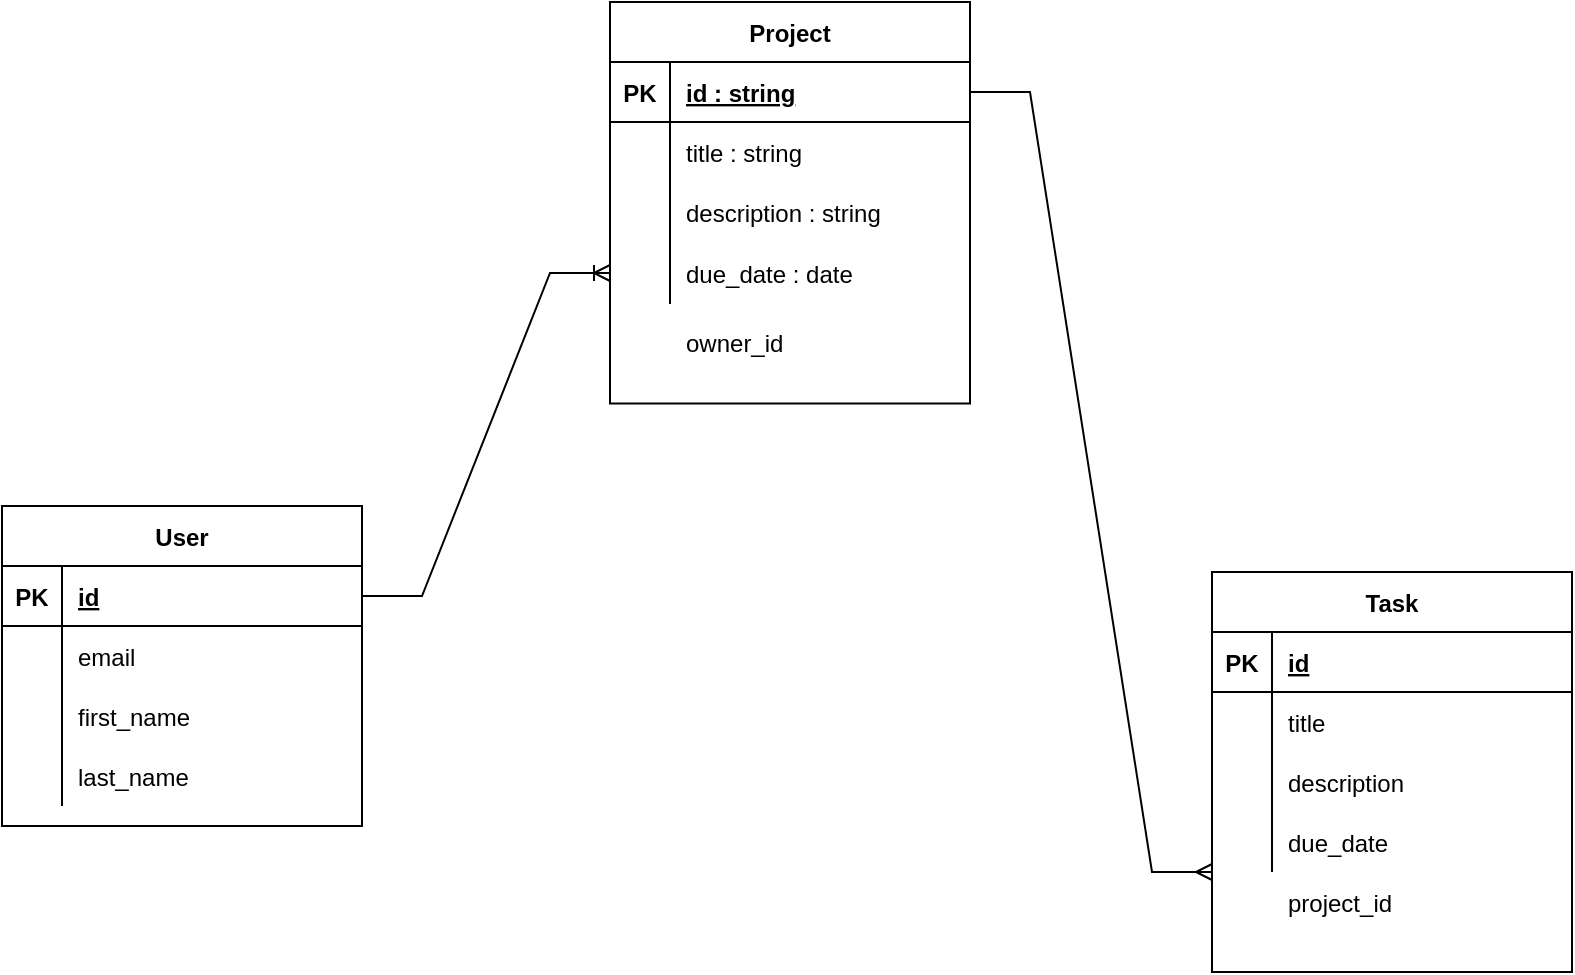 <mxfile version="15.7.3" type="device"><diagram id="C5RBs43oDa-KdzZeNtuy" name="Page-1"><mxGraphModel dx="1426" dy="770" grid="0" gridSize="10" guides="1" tooltips="1" connect="1" arrows="1" fold="1" page="1" pageScale="1" pageWidth="827" pageHeight="1169" math="0" shadow="0"><root><mxCell id="WIyWlLk6GJQsqaUBKTNV-0"/><mxCell id="WIyWlLk6GJQsqaUBKTNV-1" parent="WIyWlLk6GJQsqaUBKTNV-0"/><mxCell id="O2TelVLhTbUQGyEvrpwM-4" value="User" style="shape=table;startSize=30;container=1;collapsible=1;childLayout=tableLayout;fixedRows=1;rowLines=0;fontStyle=1;align=center;resizeLast=1;" vertex="1" parent="WIyWlLk6GJQsqaUBKTNV-1"><mxGeometry x="15" y="338" width="180" height="160" as="geometry"/></mxCell><mxCell id="O2TelVLhTbUQGyEvrpwM-5" value="" style="shape=partialRectangle;collapsible=0;dropTarget=0;pointerEvents=0;fillColor=none;top=0;left=0;bottom=1;right=0;points=[[0,0.5],[1,0.5]];portConstraint=eastwest;" vertex="1" parent="O2TelVLhTbUQGyEvrpwM-4"><mxGeometry y="30" width="180" height="30" as="geometry"/></mxCell><mxCell id="O2TelVLhTbUQGyEvrpwM-6" value="PK" style="shape=partialRectangle;connectable=0;fillColor=none;top=0;left=0;bottom=0;right=0;fontStyle=1;overflow=hidden;" vertex="1" parent="O2TelVLhTbUQGyEvrpwM-5"><mxGeometry width="30" height="30" as="geometry"><mxRectangle width="30" height="30" as="alternateBounds"/></mxGeometry></mxCell><mxCell id="O2TelVLhTbUQGyEvrpwM-7" value="id" style="shape=partialRectangle;connectable=0;fillColor=none;top=0;left=0;bottom=0;right=0;align=left;spacingLeft=6;fontStyle=5;overflow=hidden;" vertex="1" parent="O2TelVLhTbUQGyEvrpwM-5"><mxGeometry x="30" width="150" height="30" as="geometry"><mxRectangle width="150" height="30" as="alternateBounds"/></mxGeometry></mxCell><mxCell id="O2TelVLhTbUQGyEvrpwM-8" value="" style="shape=partialRectangle;collapsible=0;dropTarget=0;pointerEvents=0;fillColor=none;top=0;left=0;bottom=0;right=0;points=[[0,0.5],[1,0.5]];portConstraint=eastwest;" vertex="1" parent="O2TelVLhTbUQGyEvrpwM-4"><mxGeometry y="60" width="180" height="30" as="geometry"/></mxCell><mxCell id="O2TelVLhTbUQGyEvrpwM-9" value="" style="shape=partialRectangle;connectable=0;fillColor=none;top=0;left=0;bottom=0;right=0;editable=1;overflow=hidden;" vertex="1" parent="O2TelVLhTbUQGyEvrpwM-8"><mxGeometry width="30" height="30" as="geometry"><mxRectangle width="30" height="30" as="alternateBounds"/></mxGeometry></mxCell><mxCell id="O2TelVLhTbUQGyEvrpwM-10" value="email" style="shape=partialRectangle;connectable=0;fillColor=none;top=0;left=0;bottom=0;right=0;align=left;spacingLeft=6;overflow=hidden;" vertex="1" parent="O2TelVLhTbUQGyEvrpwM-8"><mxGeometry x="30" width="150" height="30" as="geometry"><mxRectangle width="150" height="30" as="alternateBounds"/></mxGeometry></mxCell><mxCell id="O2TelVLhTbUQGyEvrpwM-11" value="" style="shape=partialRectangle;collapsible=0;dropTarget=0;pointerEvents=0;fillColor=none;top=0;left=0;bottom=0;right=0;points=[[0,0.5],[1,0.5]];portConstraint=eastwest;" vertex="1" parent="O2TelVLhTbUQGyEvrpwM-4"><mxGeometry y="90" width="180" height="30" as="geometry"/></mxCell><mxCell id="O2TelVLhTbUQGyEvrpwM-12" value="" style="shape=partialRectangle;connectable=0;fillColor=none;top=0;left=0;bottom=0;right=0;editable=1;overflow=hidden;" vertex="1" parent="O2TelVLhTbUQGyEvrpwM-11"><mxGeometry width="30" height="30" as="geometry"><mxRectangle width="30" height="30" as="alternateBounds"/></mxGeometry></mxCell><mxCell id="O2TelVLhTbUQGyEvrpwM-13" value="first_name" style="shape=partialRectangle;connectable=0;fillColor=none;top=0;left=0;bottom=0;right=0;align=left;spacingLeft=6;overflow=hidden;" vertex="1" parent="O2TelVLhTbUQGyEvrpwM-11"><mxGeometry x="30" width="150" height="30" as="geometry"><mxRectangle width="150" height="30" as="alternateBounds"/></mxGeometry></mxCell><mxCell id="O2TelVLhTbUQGyEvrpwM-14" value="" style="shape=partialRectangle;collapsible=0;dropTarget=0;pointerEvents=0;fillColor=none;top=0;left=0;bottom=0;right=0;points=[[0,0.5],[1,0.5]];portConstraint=eastwest;" vertex="1" parent="O2TelVLhTbUQGyEvrpwM-4"><mxGeometry y="120" width="180" height="30" as="geometry"/></mxCell><mxCell id="O2TelVLhTbUQGyEvrpwM-15" value="" style="shape=partialRectangle;connectable=0;fillColor=none;top=0;left=0;bottom=0;right=0;editable=1;overflow=hidden;" vertex="1" parent="O2TelVLhTbUQGyEvrpwM-14"><mxGeometry width="30" height="30" as="geometry"><mxRectangle width="30" height="30" as="alternateBounds"/></mxGeometry></mxCell><mxCell id="O2TelVLhTbUQGyEvrpwM-16" value="last_name" style="shape=partialRectangle;connectable=0;fillColor=none;top=0;left=0;bottom=0;right=0;align=left;spacingLeft=6;overflow=hidden;" vertex="1" parent="O2TelVLhTbUQGyEvrpwM-14"><mxGeometry x="30" width="150" height="30" as="geometry"><mxRectangle width="150" height="30" as="alternateBounds"/></mxGeometry></mxCell><mxCell id="O2TelVLhTbUQGyEvrpwM-46" value="" style="group" vertex="1" connectable="0" parent="WIyWlLk6GJQsqaUBKTNV-1"><mxGeometry x="620" y="371" width="180" height="200" as="geometry"/></mxCell><mxCell id="O2TelVLhTbUQGyEvrpwM-32" value="Task" style="shape=table;startSize=30;container=1;collapsible=1;childLayout=tableLayout;fixedRows=1;rowLines=0;fontStyle=1;align=center;resizeLast=1;" vertex="1" parent="O2TelVLhTbUQGyEvrpwM-46"><mxGeometry width="180" height="200" as="geometry"/></mxCell><mxCell id="O2TelVLhTbUQGyEvrpwM-33" value="" style="shape=partialRectangle;collapsible=0;dropTarget=0;pointerEvents=0;fillColor=none;top=0;left=0;bottom=1;right=0;points=[[0,0.5],[1,0.5]];portConstraint=eastwest;" vertex="1" parent="O2TelVLhTbUQGyEvrpwM-32"><mxGeometry y="30" width="180" height="30" as="geometry"/></mxCell><mxCell id="O2TelVLhTbUQGyEvrpwM-34" value="PK" style="shape=partialRectangle;connectable=0;fillColor=none;top=0;left=0;bottom=0;right=0;fontStyle=1;overflow=hidden;" vertex="1" parent="O2TelVLhTbUQGyEvrpwM-33"><mxGeometry width="30" height="30" as="geometry"><mxRectangle width="30" height="30" as="alternateBounds"/></mxGeometry></mxCell><mxCell id="O2TelVLhTbUQGyEvrpwM-35" value="id" style="shape=partialRectangle;connectable=0;fillColor=none;top=0;left=0;bottom=0;right=0;align=left;spacingLeft=6;fontStyle=5;overflow=hidden;" vertex="1" parent="O2TelVLhTbUQGyEvrpwM-33"><mxGeometry x="30" width="150" height="30" as="geometry"><mxRectangle width="150" height="30" as="alternateBounds"/></mxGeometry></mxCell><mxCell id="O2TelVLhTbUQGyEvrpwM-36" value="" style="shape=partialRectangle;collapsible=0;dropTarget=0;pointerEvents=0;fillColor=none;top=0;left=0;bottom=0;right=0;points=[[0,0.5],[1,0.5]];portConstraint=eastwest;" vertex="1" parent="O2TelVLhTbUQGyEvrpwM-32"><mxGeometry y="60" width="180" height="30" as="geometry"/></mxCell><mxCell id="O2TelVLhTbUQGyEvrpwM-37" value="" style="shape=partialRectangle;connectable=0;fillColor=none;top=0;left=0;bottom=0;right=0;editable=1;overflow=hidden;" vertex="1" parent="O2TelVLhTbUQGyEvrpwM-36"><mxGeometry width="30" height="30" as="geometry"><mxRectangle width="30" height="30" as="alternateBounds"/></mxGeometry></mxCell><mxCell id="O2TelVLhTbUQGyEvrpwM-38" value="title" style="shape=partialRectangle;connectable=0;fillColor=none;top=0;left=0;bottom=0;right=0;align=left;spacingLeft=6;overflow=hidden;" vertex="1" parent="O2TelVLhTbUQGyEvrpwM-36"><mxGeometry x="30" width="150" height="30" as="geometry"><mxRectangle width="150" height="30" as="alternateBounds"/></mxGeometry></mxCell><mxCell id="O2TelVLhTbUQGyEvrpwM-39" value="" style="shape=partialRectangle;collapsible=0;dropTarget=0;pointerEvents=0;fillColor=none;top=0;left=0;bottom=0;right=0;points=[[0,0.5],[1,0.5]];portConstraint=eastwest;" vertex="1" parent="O2TelVLhTbUQGyEvrpwM-32"><mxGeometry y="90" width="180" height="30" as="geometry"/></mxCell><mxCell id="O2TelVLhTbUQGyEvrpwM-40" value="" style="shape=partialRectangle;connectable=0;fillColor=none;top=0;left=0;bottom=0;right=0;editable=1;overflow=hidden;" vertex="1" parent="O2TelVLhTbUQGyEvrpwM-39"><mxGeometry width="30" height="30" as="geometry"><mxRectangle width="30" height="30" as="alternateBounds"/></mxGeometry></mxCell><mxCell id="O2TelVLhTbUQGyEvrpwM-41" value="description" style="shape=partialRectangle;connectable=0;fillColor=none;top=0;left=0;bottom=0;right=0;align=left;spacingLeft=6;overflow=hidden;" vertex="1" parent="O2TelVLhTbUQGyEvrpwM-39"><mxGeometry x="30" width="150" height="30" as="geometry"><mxRectangle width="150" height="30" as="alternateBounds"/></mxGeometry></mxCell><mxCell id="O2TelVLhTbUQGyEvrpwM-42" value="" style="shape=partialRectangle;collapsible=0;dropTarget=0;pointerEvents=0;fillColor=none;top=0;left=0;bottom=0;right=0;points=[[0,0.5],[1,0.5]];portConstraint=eastwest;" vertex="1" parent="O2TelVLhTbUQGyEvrpwM-32"><mxGeometry y="120" width="180" height="30" as="geometry"/></mxCell><mxCell id="O2TelVLhTbUQGyEvrpwM-43" value="" style="shape=partialRectangle;connectable=0;fillColor=none;top=0;left=0;bottom=0;right=0;editable=1;overflow=hidden;" vertex="1" parent="O2TelVLhTbUQGyEvrpwM-42"><mxGeometry width="30" height="30" as="geometry"><mxRectangle width="30" height="30" as="alternateBounds"/></mxGeometry></mxCell><mxCell id="O2TelVLhTbUQGyEvrpwM-44" value="due_date" style="shape=partialRectangle;connectable=0;fillColor=none;top=0;left=0;bottom=0;right=0;align=left;spacingLeft=6;overflow=hidden;" vertex="1" parent="O2TelVLhTbUQGyEvrpwM-42"><mxGeometry x="30" width="150" height="30" as="geometry"><mxRectangle width="150" height="30" as="alternateBounds"/></mxGeometry></mxCell><mxCell id="O2TelVLhTbUQGyEvrpwM-45" value="project_id" style="shape=partialRectangle;connectable=0;fillColor=none;top=0;left=0;bottom=0;right=0;align=left;spacingLeft=6;overflow=hidden;" vertex="1" parent="O2TelVLhTbUQGyEvrpwM-46"><mxGeometry x="30" y="150" width="150" height="30" as="geometry"><mxRectangle width="150" height="30" as="alternateBounds"/></mxGeometry></mxCell><mxCell id="O2TelVLhTbUQGyEvrpwM-47" value="" style="edgeStyle=entityRelationEdgeStyle;fontSize=12;html=1;endArrow=ERoneToMany;rounded=0;entryX=0;entryY=0.5;entryDx=0;entryDy=0;" edge="1" parent="WIyWlLk6GJQsqaUBKTNV-1" source="O2TelVLhTbUQGyEvrpwM-5" target="O2TelVLhTbUQGyEvrpwM-27"><mxGeometry width="100" height="100" relative="1" as="geometry"><mxPoint x="310" y="355" as="sourcePoint"/><mxPoint x="395" y="280" as="targetPoint"/></mxGeometry></mxCell><mxCell id="O2TelVLhTbUQGyEvrpwM-49" value="" style="group" vertex="1" connectable="0" parent="WIyWlLk6GJQsqaUBKTNV-1"><mxGeometry x="319" y="86" width="180" height="200.75" as="geometry"/></mxCell><mxCell id="O2TelVLhTbUQGyEvrpwM-30" value="owner_id" style="shape=partialRectangle;connectable=0;fillColor=none;top=0;left=0;bottom=0;right=0;align=left;spacingLeft=6;overflow=hidden;" vertex="1" parent="O2TelVLhTbUQGyEvrpwM-49"><mxGeometry x="30" y="155" width="150" height="30" as="geometry"><mxRectangle width="150" height="30" as="alternateBounds"/></mxGeometry></mxCell><mxCell id="O2TelVLhTbUQGyEvrpwM-17" value="Project" style="shape=table;startSize=30;container=1;collapsible=1;childLayout=tableLayout;fixedRows=1;rowLines=0;fontStyle=1;align=center;resizeLast=1;" vertex="1" parent="O2TelVLhTbUQGyEvrpwM-49"><mxGeometry width="180" height="200.75" as="geometry"/></mxCell><mxCell id="O2TelVLhTbUQGyEvrpwM-18" value="" style="shape=partialRectangle;collapsible=0;dropTarget=0;pointerEvents=0;fillColor=none;top=0;left=0;bottom=1;right=0;points=[[0,0.5],[1,0.5]];portConstraint=eastwest;" vertex="1" parent="O2TelVLhTbUQGyEvrpwM-17"><mxGeometry y="30" width="180" height="30" as="geometry"/></mxCell><mxCell id="O2TelVLhTbUQGyEvrpwM-19" value="PK" style="shape=partialRectangle;connectable=0;fillColor=none;top=0;left=0;bottom=0;right=0;fontStyle=1;overflow=hidden;" vertex="1" parent="O2TelVLhTbUQGyEvrpwM-18"><mxGeometry width="30" height="30" as="geometry"><mxRectangle width="30" height="30" as="alternateBounds"/></mxGeometry></mxCell><mxCell id="O2TelVLhTbUQGyEvrpwM-20" value="id : string" style="shape=partialRectangle;connectable=0;fillColor=none;top=0;left=0;bottom=0;right=0;align=left;spacingLeft=6;fontStyle=5;overflow=hidden;" vertex="1" parent="O2TelVLhTbUQGyEvrpwM-18"><mxGeometry x="30" width="150" height="30" as="geometry"><mxRectangle width="150" height="30" as="alternateBounds"/></mxGeometry></mxCell><mxCell id="O2TelVLhTbUQGyEvrpwM-21" value="" style="shape=partialRectangle;collapsible=0;dropTarget=0;pointerEvents=0;fillColor=none;top=0;left=0;bottom=0;right=0;points=[[0,0.5],[1,0.5]];portConstraint=eastwest;" vertex="1" parent="O2TelVLhTbUQGyEvrpwM-17"><mxGeometry y="60" width="180" height="30" as="geometry"/></mxCell><mxCell id="O2TelVLhTbUQGyEvrpwM-22" value="" style="shape=partialRectangle;connectable=0;fillColor=none;top=0;left=0;bottom=0;right=0;editable=1;overflow=hidden;" vertex="1" parent="O2TelVLhTbUQGyEvrpwM-21"><mxGeometry width="30" height="30" as="geometry"><mxRectangle width="30" height="30" as="alternateBounds"/></mxGeometry></mxCell><mxCell id="O2TelVLhTbUQGyEvrpwM-23" value="title : string" style="shape=partialRectangle;connectable=0;fillColor=none;top=0;left=0;bottom=0;right=0;align=left;spacingLeft=6;overflow=hidden;" vertex="1" parent="O2TelVLhTbUQGyEvrpwM-21"><mxGeometry x="30" width="150" height="30" as="geometry"><mxRectangle width="150" height="30" as="alternateBounds"/></mxGeometry></mxCell><mxCell id="O2TelVLhTbUQGyEvrpwM-24" value="" style="shape=partialRectangle;collapsible=0;dropTarget=0;pointerEvents=0;fillColor=none;top=0;left=0;bottom=0;right=0;points=[[0,0.5],[1,0.5]];portConstraint=eastwest;" vertex="1" parent="O2TelVLhTbUQGyEvrpwM-17"><mxGeometry y="90" width="180" height="30" as="geometry"/></mxCell><mxCell id="O2TelVLhTbUQGyEvrpwM-25" value="" style="shape=partialRectangle;connectable=0;fillColor=none;top=0;left=0;bottom=0;right=0;editable=1;overflow=hidden;" vertex="1" parent="O2TelVLhTbUQGyEvrpwM-24"><mxGeometry width="30" height="30" as="geometry"><mxRectangle width="30" height="30" as="alternateBounds"/></mxGeometry></mxCell><mxCell id="O2TelVLhTbUQGyEvrpwM-26" value="description : string" style="shape=partialRectangle;connectable=0;fillColor=none;top=0;left=0;bottom=0;right=0;align=left;spacingLeft=6;overflow=hidden;" vertex="1" parent="O2TelVLhTbUQGyEvrpwM-24"><mxGeometry x="30" width="150" height="30" as="geometry"><mxRectangle width="150" height="30" as="alternateBounds"/></mxGeometry></mxCell><mxCell id="O2TelVLhTbUQGyEvrpwM-27" value="" style="shape=partialRectangle;collapsible=0;dropTarget=0;pointerEvents=0;fillColor=none;top=0;left=0;bottom=0;right=0;points=[[0,0.5],[1,0.5]];portConstraint=eastwest;" vertex="1" parent="O2TelVLhTbUQGyEvrpwM-17"><mxGeometry y="120" width="180" height="31" as="geometry"/></mxCell><mxCell id="O2TelVLhTbUQGyEvrpwM-28" value="" style="shape=partialRectangle;connectable=0;fillColor=none;top=0;left=0;bottom=0;right=0;editable=1;overflow=hidden;" vertex="1" parent="O2TelVLhTbUQGyEvrpwM-27"><mxGeometry width="30" height="31" as="geometry"><mxRectangle width="30" height="31" as="alternateBounds"/></mxGeometry></mxCell><mxCell id="O2TelVLhTbUQGyEvrpwM-29" value="due_date : date" style="shape=partialRectangle;connectable=0;fillColor=none;top=0;left=0;bottom=0;right=0;align=left;spacingLeft=6;overflow=hidden;" vertex="1" parent="O2TelVLhTbUQGyEvrpwM-27"><mxGeometry x="30" width="150" height="31" as="geometry"><mxRectangle width="150" height="31" as="alternateBounds"/></mxGeometry></mxCell><mxCell id="O2TelVLhTbUQGyEvrpwM-48" value="" style="shape=partialRectangle;connectable=0;fillColor=none;top=0;left=0;bottom=0;right=0;editable=1;overflow=hidden;direction=south;" vertex="1" parent="O2TelVLhTbUQGyEvrpwM-49"><mxGeometry y="150" width="30" height="30" as="geometry"><mxRectangle width="30" height="30" as="alternateBounds"/></mxGeometry></mxCell><mxCell id="O2TelVLhTbUQGyEvrpwM-50" value="" style="edgeStyle=entityRelationEdgeStyle;fontSize=12;html=1;endArrow=ERmany;rounded=0;exitX=1;exitY=0.5;exitDx=0;exitDy=0;entryX=0;entryY=0.75;entryDx=0;entryDy=0;" edge="1" parent="WIyWlLk6GJQsqaUBKTNV-1" source="O2TelVLhTbUQGyEvrpwM-18" target="O2TelVLhTbUQGyEvrpwM-32"><mxGeometry width="100" height="100" relative="1" as="geometry"><mxPoint x="564" y="154" as="sourcePoint"/><mxPoint x="664" y="54" as="targetPoint"/></mxGeometry></mxCell></root></mxGraphModel></diagram></mxfile>